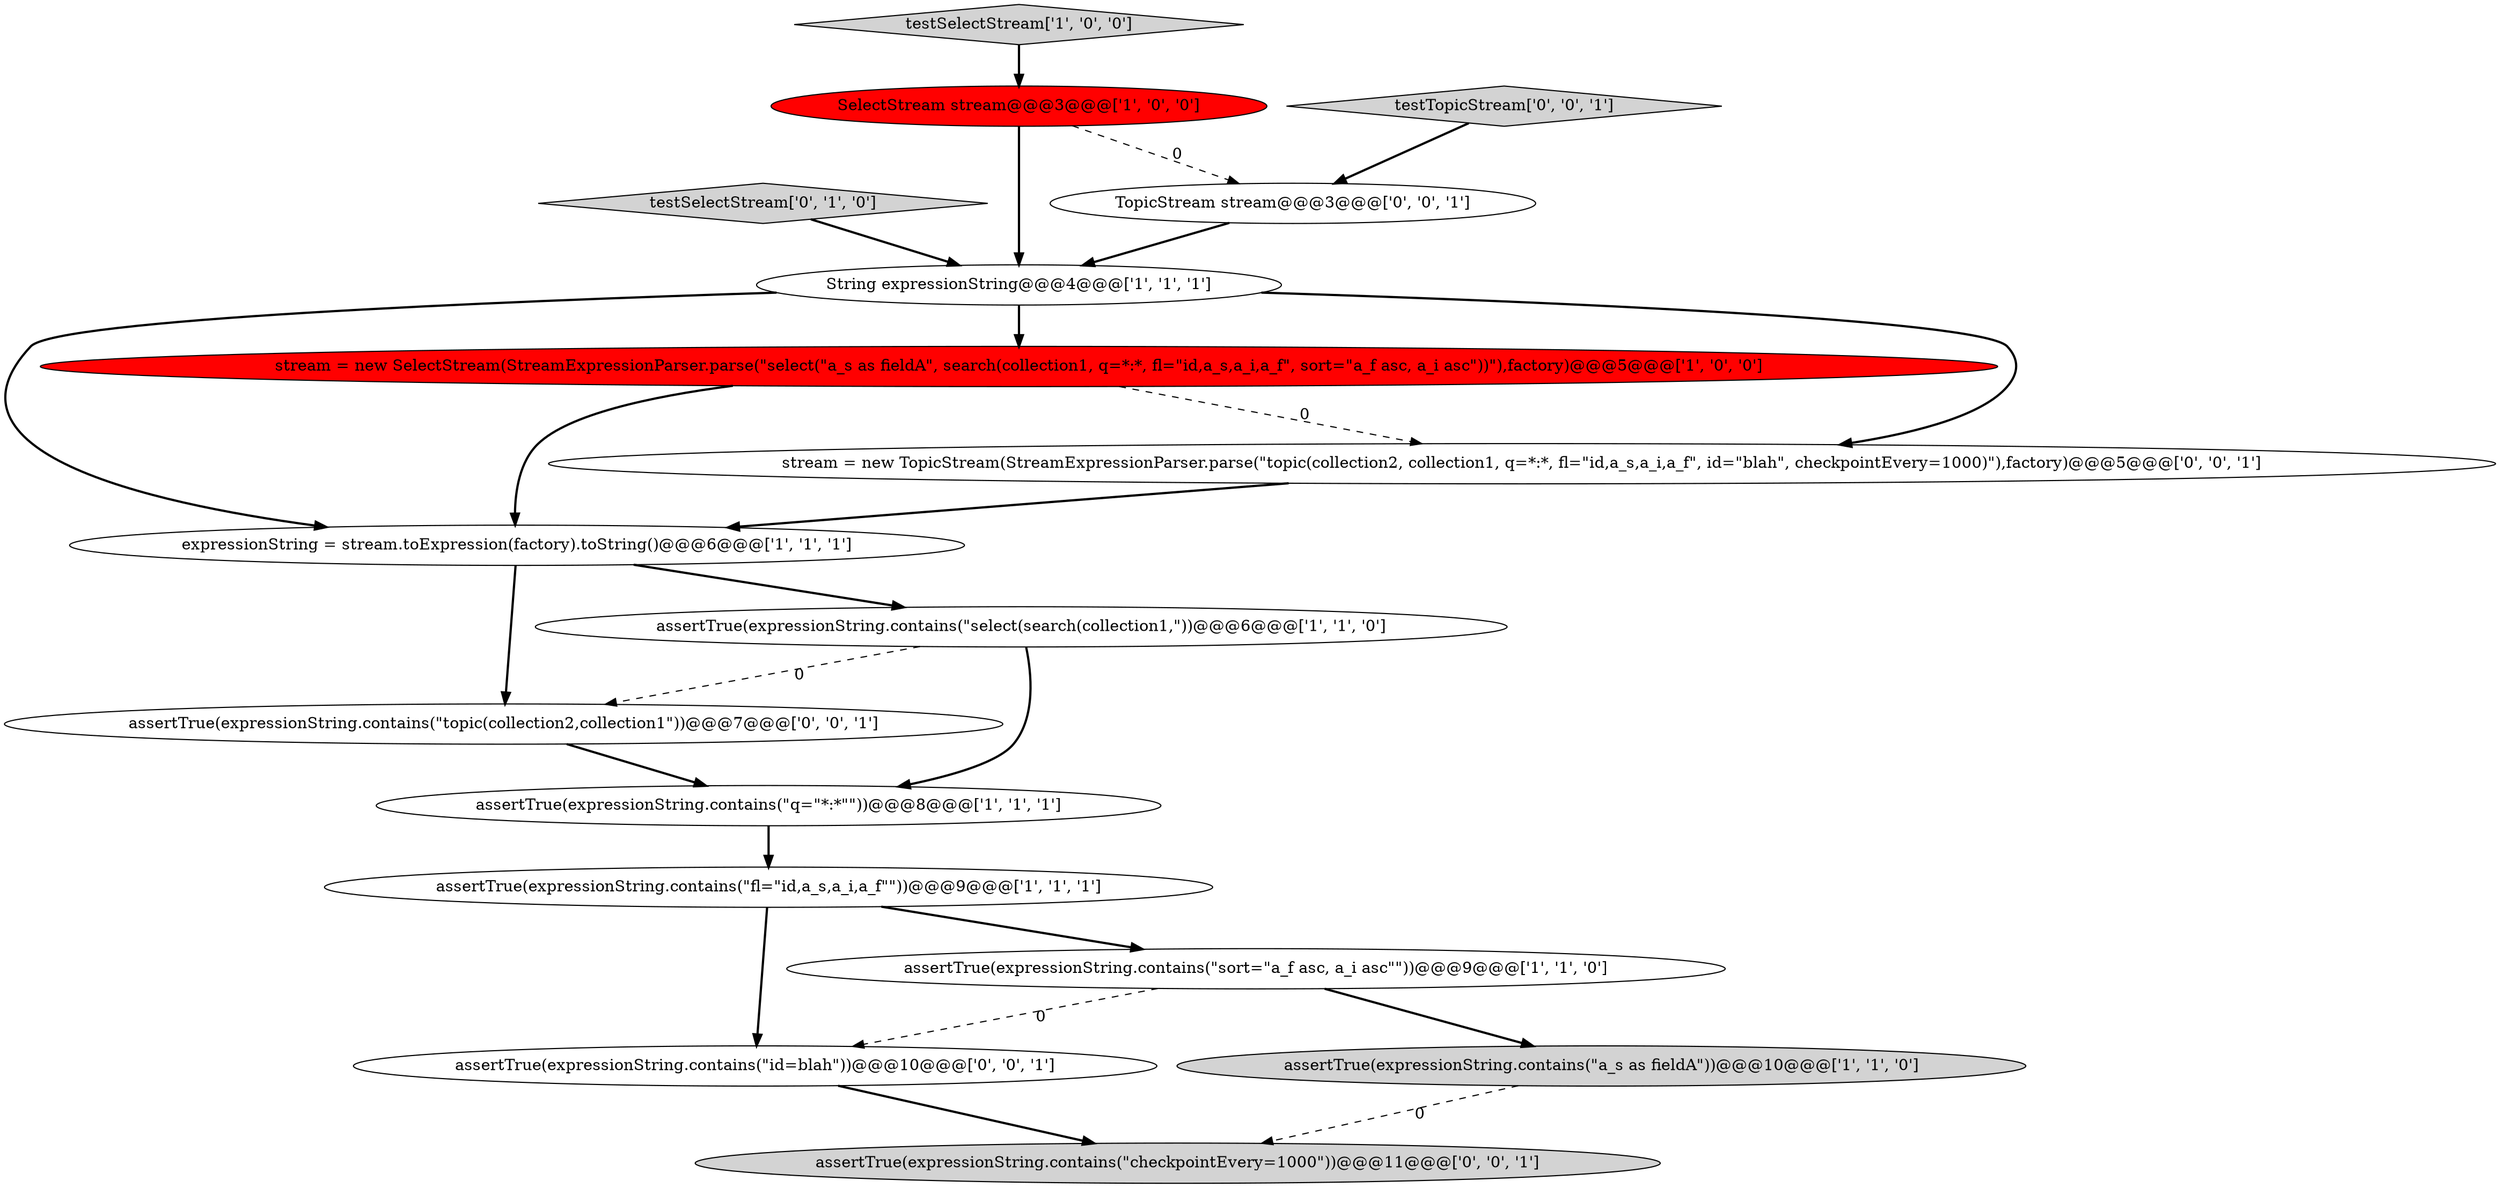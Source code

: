 digraph {
10 [style = filled, label = "testSelectStream['0', '1', '0']", fillcolor = lightgray, shape = diamond image = "AAA0AAABBB2BBB"];
4 [style = filled, label = "assertTrue(expressionString.contains(\"q=\"*:*\"\"))@@@8@@@['1', '1', '1']", fillcolor = white, shape = ellipse image = "AAA0AAABBB1BBB"];
1 [style = filled, label = "stream = new SelectStream(StreamExpressionParser.parse(\"select(\"a_s as fieldA\", search(collection1, q=*:*, fl=\"id,a_s,a_i,a_f\", sort=\"a_f asc, a_i asc\"))\"),factory)@@@5@@@['1', '0', '0']", fillcolor = red, shape = ellipse image = "AAA1AAABBB1BBB"];
0 [style = filled, label = "assertTrue(expressionString.contains(\"fl=\"id,a_s,a_i,a_f\"\"))@@@9@@@['1', '1', '1']", fillcolor = white, shape = ellipse image = "AAA0AAABBB1BBB"];
3 [style = filled, label = "SelectStream stream@@@3@@@['1', '0', '0']", fillcolor = red, shape = ellipse image = "AAA1AAABBB1BBB"];
12 [style = filled, label = "assertTrue(expressionString.contains(\"checkpointEvery=1000\"))@@@11@@@['0', '0', '1']", fillcolor = lightgray, shape = ellipse image = "AAA0AAABBB3BBB"];
14 [style = filled, label = "assertTrue(expressionString.contains(\"id=blah\"))@@@10@@@['0', '0', '1']", fillcolor = white, shape = ellipse image = "AAA0AAABBB3BBB"];
11 [style = filled, label = "assertTrue(expressionString.contains(\"topic(collection2,collection1\"))@@@7@@@['0', '0', '1']", fillcolor = white, shape = ellipse image = "AAA0AAABBB3BBB"];
2 [style = filled, label = "expressionString = stream.toExpression(factory).toString()@@@6@@@['1', '1', '1']", fillcolor = white, shape = ellipse image = "AAA0AAABBB1BBB"];
8 [style = filled, label = "assertTrue(expressionString.contains(\"a_s as fieldA\"))@@@10@@@['1', '1', '0']", fillcolor = lightgray, shape = ellipse image = "AAA0AAABBB1BBB"];
13 [style = filled, label = "TopicStream stream@@@3@@@['0', '0', '1']", fillcolor = white, shape = ellipse image = "AAA0AAABBB3BBB"];
9 [style = filled, label = "testSelectStream['1', '0', '0']", fillcolor = lightgray, shape = diamond image = "AAA0AAABBB1BBB"];
15 [style = filled, label = "testTopicStream['0', '0', '1']", fillcolor = lightgray, shape = diamond image = "AAA0AAABBB3BBB"];
6 [style = filled, label = "String expressionString@@@4@@@['1', '1', '1']", fillcolor = white, shape = ellipse image = "AAA0AAABBB1BBB"];
5 [style = filled, label = "assertTrue(expressionString.contains(\"sort=\"a_f asc, a_i asc\"\"))@@@9@@@['1', '1', '0']", fillcolor = white, shape = ellipse image = "AAA0AAABBB1BBB"];
7 [style = filled, label = "assertTrue(expressionString.contains(\"select(search(collection1,\"))@@@6@@@['1', '1', '0']", fillcolor = white, shape = ellipse image = "AAA0AAABBB1BBB"];
16 [style = filled, label = "stream = new TopicStream(StreamExpressionParser.parse(\"topic(collection2, collection1, q=*:*, fl=\"id,a_s,a_i,a_f\", id=\"blah\", checkpointEvery=1000)\"),factory)@@@5@@@['0', '0', '1']", fillcolor = white, shape = ellipse image = "AAA0AAABBB3BBB"];
5->8 [style = bold, label=""];
15->13 [style = bold, label=""];
5->14 [style = dashed, label="0"];
11->4 [style = bold, label=""];
7->11 [style = dashed, label="0"];
3->6 [style = bold, label=""];
8->12 [style = dashed, label="0"];
7->4 [style = bold, label=""];
16->2 [style = bold, label=""];
3->13 [style = dashed, label="0"];
10->6 [style = bold, label=""];
4->0 [style = bold, label=""];
6->2 [style = bold, label=""];
6->1 [style = bold, label=""];
0->14 [style = bold, label=""];
6->16 [style = bold, label=""];
1->16 [style = dashed, label="0"];
14->12 [style = bold, label=""];
9->3 [style = bold, label=""];
1->2 [style = bold, label=""];
2->7 [style = bold, label=""];
13->6 [style = bold, label=""];
2->11 [style = bold, label=""];
0->5 [style = bold, label=""];
}
